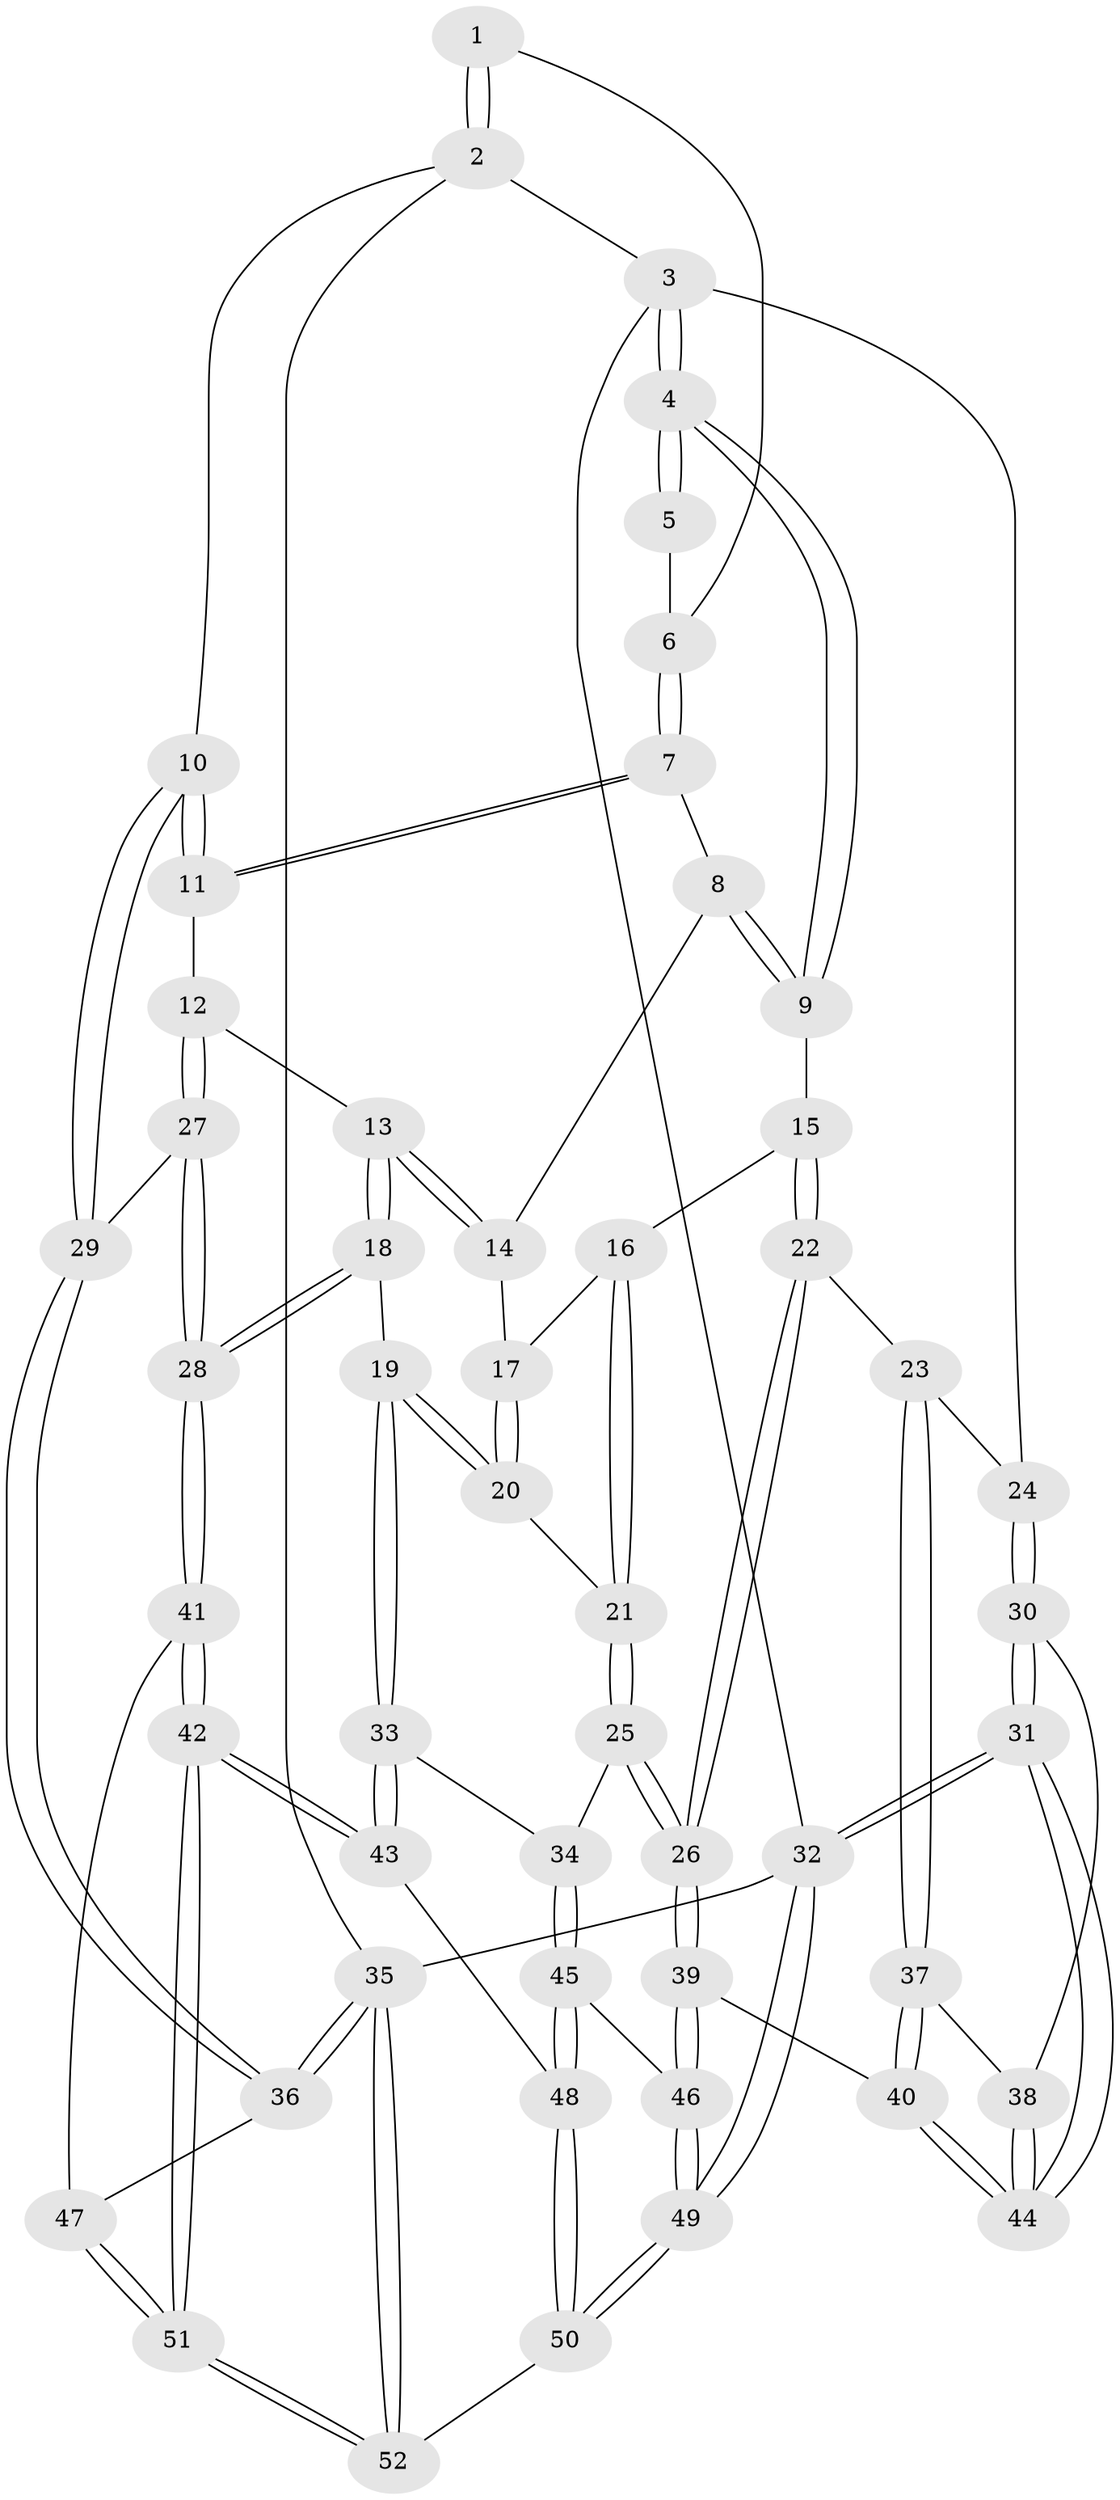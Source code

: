 // Generated by graph-tools (version 1.1) at 2025/16/03/09/25 04:16:51]
// undirected, 52 vertices, 127 edges
graph export_dot {
graph [start="1"]
  node [color=gray90,style=filled];
  1 [pos="+1+0"];
  2 [pos="+1+0"];
  3 [pos="+0+0"];
  4 [pos="+0+0"];
  5 [pos="+0.23270404517262702+0"];
  6 [pos="+0.6370960247349533+0.1807391809085356"];
  7 [pos="+0.6347289614412038+0.19015623326853823"];
  8 [pos="+0.6001474208216235+0.23983619687888377"];
  9 [pos="+0.19031080261984692+0.2350692283081461"];
  10 [pos="+1+0.1731708856255727"];
  11 [pos="+0.8457565344522026+0.3563167565249087"];
  12 [pos="+0.8014655979531587+0.43352353056493725"];
  13 [pos="+0.7919783923269179+0.4337533782761477"];
  14 [pos="+0.5880186766409623+0.3524272169831559"];
  15 [pos="+0.23721145346499187+0.32301327638765404"];
  16 [pos="+0.30217934377365785+0.3759188458820497"];
  17 [pos="+0.5873013594602923+0.3537682181642534"];
  18 [pos="+0.6172650796125169+0.5492847024777685"];
  19 [pos="+0.6031085090352275+0.5440839648646715"];
  20 [pos="+0.5648520873274085+0.4741442920477079"];
  21 [pos="+0.3876924639328861+0.49979548154888614"];
  22 [pos="+0.1867742400914329+0.5687134939408166"];
  23 [pos="+0.1155360340595041+0.5840468659042647"];
  24 [pos="+0+0"];
  25 [pos="+0.3720155859794668+0.5778907679258958"];
  26 [pos="+0.28985606927026963+0.6643427271249661"];
  27 [pos="+0.8500362143844793+0.5587146002654277"];
  28 [pos="+0.8045932343816911+0.7017090198712198"];
  29 [pos="+1+0.409195529580077"];
  30 [pos="+0+0.5632140113701753"];
  31 [pos="+0+1"];
  32 [pos="+0+1"];
  33 [pos="+0.5261528067397262+0.6444541968410514"];
  34 [pos="+0.4852587268747949+0.6369829751607007"];
  35 [pos="+1+1"];
  36 [pos="+1+0.7731272425726101"];
  37 [pos="+0.09461837597397213+0.6032917689983803"];
  38 [pos="+0.07912791413723291+0.6090288640537991"];
  39 [pos="+0.2885609093275041+0.7160789578430885"];
  40 [pos="+0.14426146604632914+0.7209378035426871"];
  41 [pos="+0.8048108075475728+0.702672121168783"];
  42 [pos="+0.7032989858030901+0.8532562614826242"];
  43 [pos="+0.554699947896039+0.819251609455909"];
  44 [pos="+0.015996868795290425+0.8091919542311521"];
  45 [pos="+0.33179107858673706+0.7937239598325283"];
  46 [pos="+0.31871722038764017+0.7899218588996624"];
  47 [pos="+1+0.7758174007392586"];
  48 [pos="+0.4587453212306092+0.849319155570937"];
  49 [pos="+0+1"];
  50 [pos="+0.40249222475584917+1"];
  51 [pos="+0.7614804577688487+1"];
  52 [pos="+0.763881507786385+1"];
  1 -- 2;
  1 -- 2;
  1 -- 6;
  2 -- 3;
  2 -- 10;
  2 -- 35;
  3 -- 4;
  3 -- 4;
  3 -- 24;
  3 -- 32;
  4 -- 5;
  4 -- 5;
  4 -- 9;
  4 -- 9;
  5 -- 6;
  6 -- 7;
  6 -- 7;
  7 -- 8;
  7 -- 11;
  7 -- 11;
  8 -- 9;
  8 -- 9;
  8 -- 14;
  9 -- 15;
  10 -- 11;
  10 -- 11;
  10 -- 29;
  10 -- 29;
  11 -- 12;
  12 -- 13;
  12 -- 27;
  12 -- 27;
  13 -- 14;
  13 -- 14;
  13 -- 18;
  13 -- 18;
  14 -- 17;
  15 -- 16;
  15 -- 22;
  15 -- 22;
  16 -- 17;
  16 -- 21;
  16 -- 21;
  17 -- 20;
  17 -- 20;
  18 -- 19;
  18 -- 28;
  18 -- 28;
  19 -- 20;
  19 -- 20;
  19 -- 33;
  19 -- 33;
  20 -- 21;
  21 -- 25;
  21 -- 25;
  22 -- 23;
  22 -- 26;
  22 -- 26;
  23 -- 24;
  23 -- 37;
  23 -- 37;
  24 -- 30;
  24 -- 30;
  25 -- 26;
  25 -- 26;
  25 -- 34;
  26 -- 39;
  26 -- 39;
  27 -- 28;
  27 -- 28;
  27 -- 29;
  28 -- 41;
  28 -- 41;
  29 -- 36;
  29 -- 36;
  30 -- 31;
  30 -- 31;
  30 -- 38;
  31 -- 32;
  31 -- 32;
  31 -- 44;
  31 -- 44;
  32 -- 49;
  32 -- 49;
  32 -- 35;
  33 -- 34;
  33 -- 43;
  33 -- 43;
  34 -- 45;
  34 -- 45;
  35 -- 36;
  35 -- 36;
  35 -- 52;
  35 -- 52;
  36 -- 47;
  37 -- 38;
  37 -- 40;
  37 -- 40;
  38 -- 44;
  38 -- 44;
  39 -- 40;
  39 -- 46;
  39 -- 46;
  40 -- 44;
  40 -- 44;
  41 -- 42;
  41 -- 42;
  41 -- 47;
  42 -- 43;
  42 -- 43;
  42 -- 51;
  42 -- 51;
  43 -- 48;
  45 -- 46;
  45 -- 48;
  45 -- 48;
  46 -- 49;
  46 -- 49;
  47 -- 51;
  47 -- 51;
  48 -- 50;
  48 -- 50;
  49 -- 50;
  49 -- 50;
  50 -- 52;
  51 -- 52;
  51 -- 52;
}
